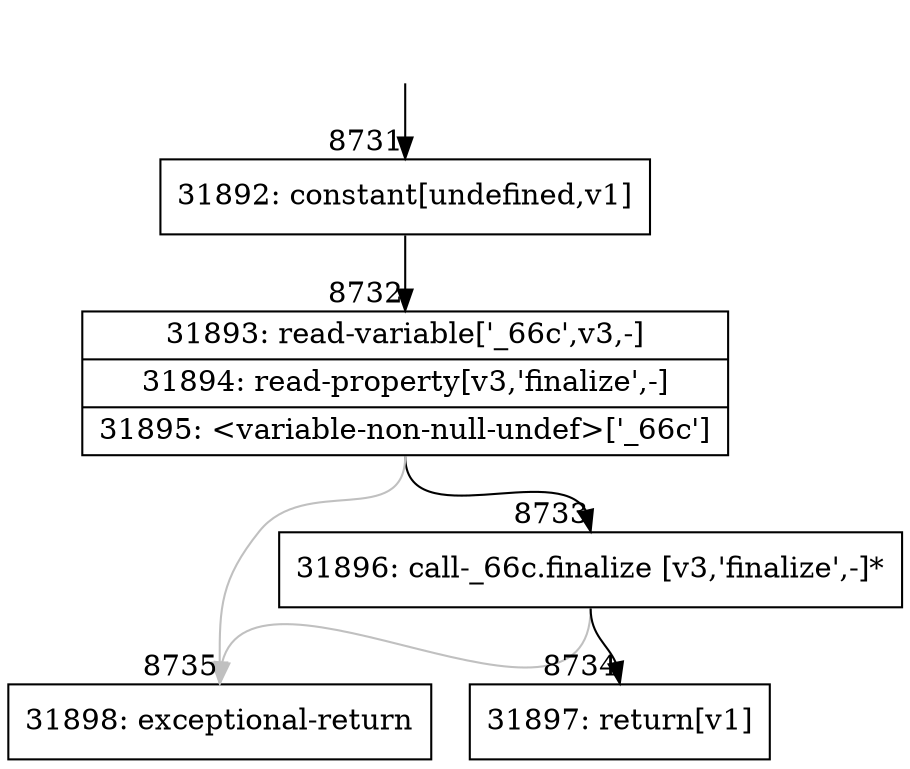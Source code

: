 digraph {
rankdir="TD"
BB_entry597[shape=none,label=""];
BB_entry597 -> BB8731 [tailport=s, headport=n, headlabel="    8731"]
BB8731 [shape=record label="{31892: constant[undefined,v1]}" ] 
BB8731 -> BB8732 [tailport=s, headport=n, headlabel="      8732"]
BB8732 [shape=record label="{31893: read-variable['_66c',v3,-]|31894: read-property[v3,'finalize',-]|31895: \<variable-non-null-undef\>['_66c']}" ] 
BB8732 -> BB8733 [tailport=s, headport=n, headlabel="      8733"]
BB8732 -> BB8735 [tailport=s, headport=n, color=gray, headlabel="      8735"]
BB8733 [shape=record label="{31896: call-_66c.finalize [v3,'finalize',-]*}" ] 
BB8733 -> BB8734 [tailport=s, headport=n, headlabel="      8734"]
BB8733 -> BB8735 [tailport=s, headport=n, color=gray]
BB8734 [shape=record label="{31897: return[v1]}" ] 
BB8735 [shape=record label="{31898: exceptional-return}" ] 
//#$~ 6255
}
